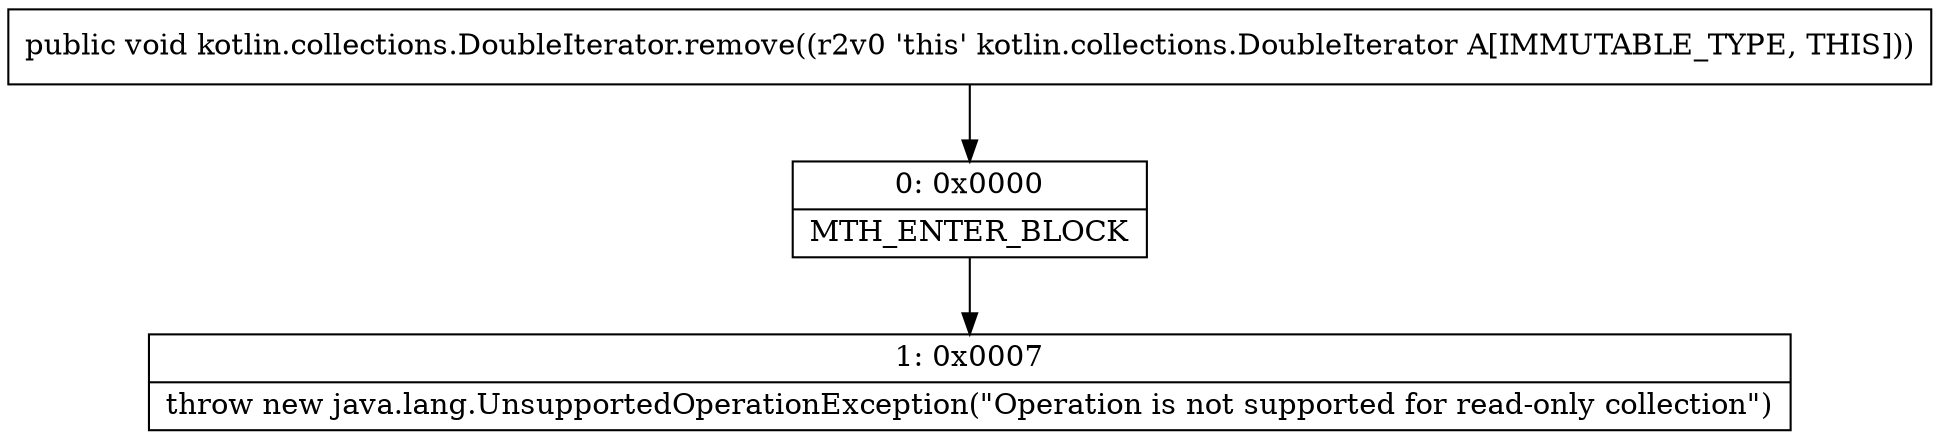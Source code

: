digraph "CFG forkotlin.collections.DoubleIterator.remove()V" {
Node_0 [shape=record,label="{0\:\ 0x0000|MTH_ENTER_BLOCK\l}"];
Node_1 [shape=record,label="{1\:\ 0x0007|throw new java.lang.UnsupportedOperationException(\"Operation is not supported for read\-only collection\")\l}"];
MethodNode[shape=record,label="{public void kotlin.collections.DoubleIterator.remove((r2v0 'this' kotlin.collections.DoubleIterator A[IMMUTABLE_TYPE, THIS])) }"];
MethodNode -> Node_0;
Node_0 -> Node_1;
}

